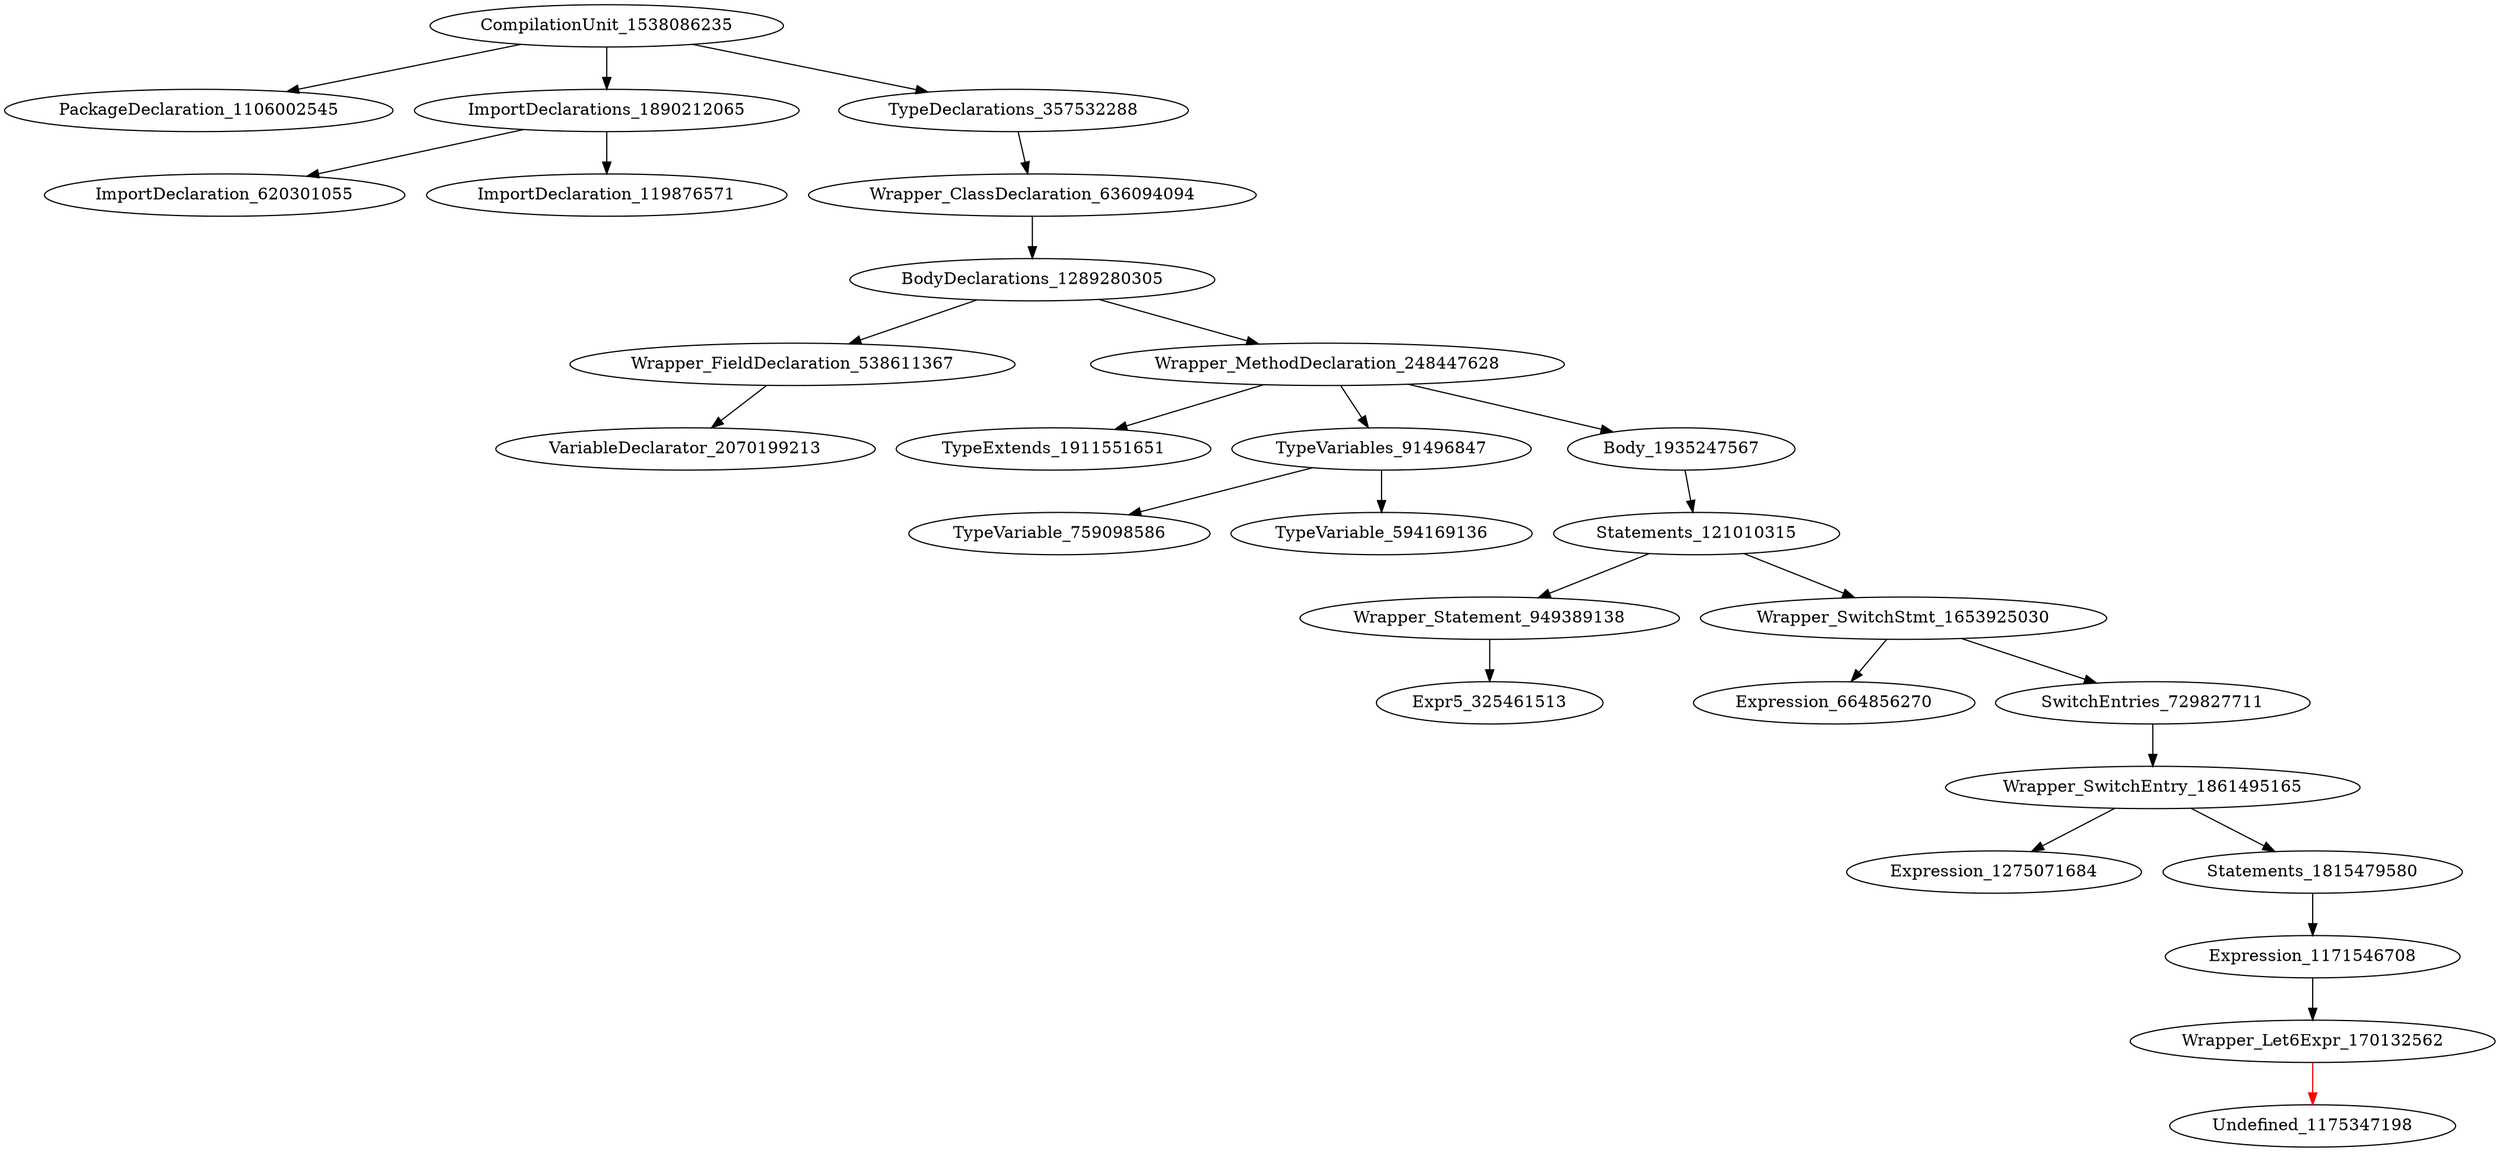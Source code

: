 digraph {
CompilationUnit_1538086235 -> PackageDeclaration_1106002545
CompilationUnit_1538086235 -> ImportDeclarations_1890212065
CompilationUnit_1538086235 -> TypeDeclarations_357532288
ImportDeclarations_1890212065 -> ImportDeclaration_620301055
ImportDeclarations_1890212065 -> ImportDeclaration_119876571
TypeDeclarations_357532288 -> Wrapper_ClassDeclaration_636094094
Wrapper_ClassDeclaration_636094094 -> BodyDeclarations_1289280305
BodyDeclarations_1289280305 -> Wrapper_FieldDeclaration_538611367
BodyDeclarations_1289280305 -> Wrapper_MethodDeclaration_248447628
Wrapper_FieldDeclaration_538611367 -> VariableDeclarator_2070199213
Wrapper_MethodDeclaration_248447628 -> TypeExtends_1911551651
Wrapper_MethodDeclaration_248447628 -> TypeVariables_91496847
Wrapper_MethodDeclaration_248447628 -> Body_1935247567
TypeVariables_91496847 -> TypeVariable_759098586
TypeVariables_91496847 -> TypeVariable_594169136
Body_1935247567 -> Statements_121010315
Statements_121010315 -> Wrapper_Statement_949389138
Statements_121010315 -> Wrapper_SwitchStmt_1653925030
Wrapper_Statement_949389138 -> Expr5_325461513
Wrapper_SwitchStmt_1653925030 -> Expression_664856270
Wrapper_SwitchStmt_1653925030 -> SwitchEntries_729827711
SwitchEntries_729827711 -> Wrapper_SwitchEntry_1861495165
Wrapper_SwitchEntry_1861495165 -> Expression_1275071684
Wrapper_SwitchEntry_1861495165 -> Statements_1815479580
Statements_1815479580 -> Expression_1171546708
Expression_1171546708 -> Wrapper_Let6Expr_170132562
Wrapper_Let6Expr_170132562 -> Undefined_1175347198 [color = red] 
}